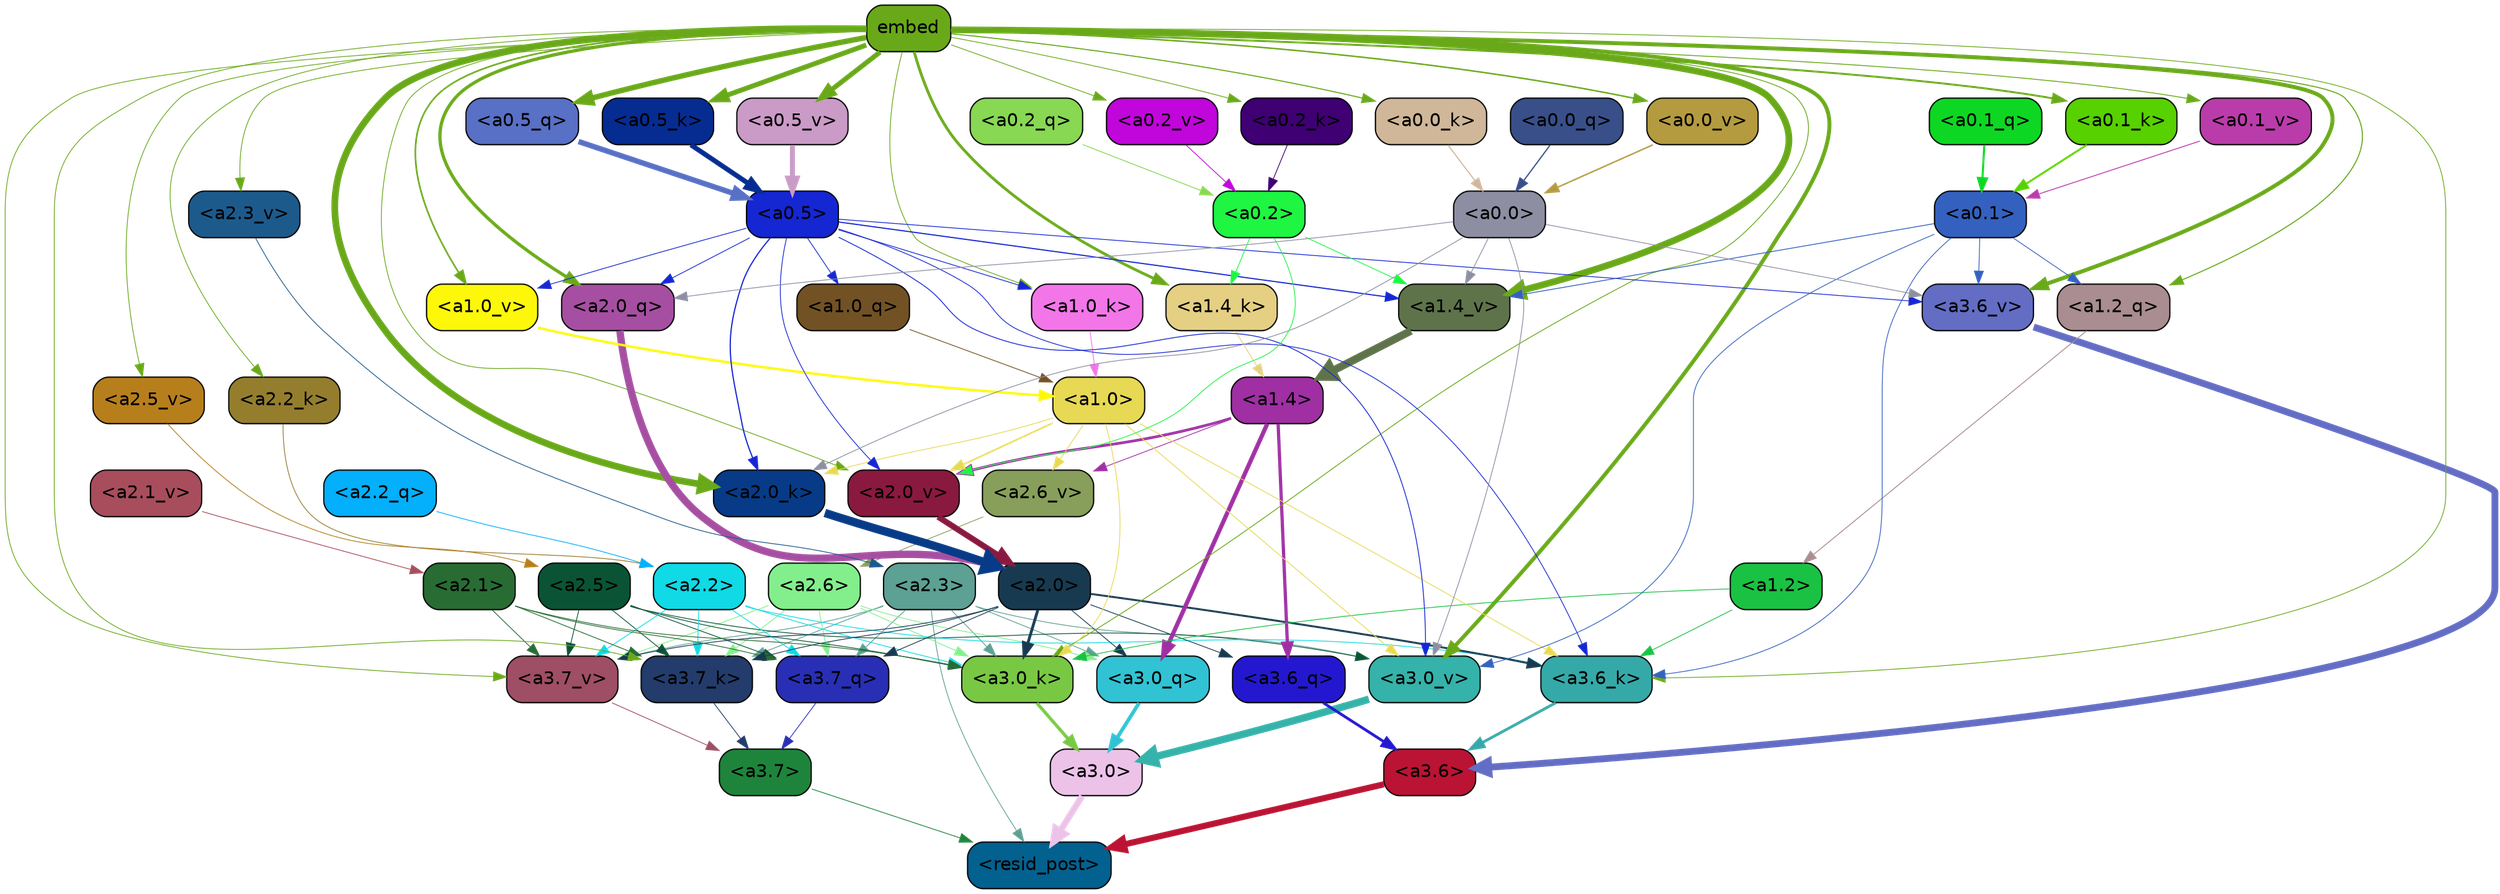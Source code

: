 strict digraph "" {
	graph [bgcolor=transparent,
		layout=dot,
		overlap=false,
		splines=true
	];
	"<a3.7>"	[color=black,
		fillcolor="#1e843b",
		fontname=Helvetica,
		shape=box,
		style="filled, rounded"];
	"<resid_post>"	[color=black,
		fillcolor="#02618f",
		fontname=Helvetica,
		shape=box,
		style="filled, rounded"];
	"<a3.7>" -> "<resid_post>"	[color="#1e843b",
		penwidth=0.6];
	"<a3.6>"	[color=black,
		fillcolor="#bb1333",
		fontname=Helvetica,
		shape=box,
		style="filled, rounded"];
	"<a3.6>" -> "<resid_post>"	[color="#bb1333",
		penwidth=4.7534414529800415];
	"<a3.0>"	[color=black,
		fillcolor="#ecc2e9",
		fontname=Helvetica,
		shape=box,
		style="filled, rounded"];
	"<a3.0>" -> "<resid_post>"	[color="#ecc2e9",
		penwidth=4.898576855659485];
	"<a2.3>"	[color=black,
		fillcolor="#5da094",
		fontname=Helvetica,
		shape=box,
		style="filled, rounded"];
	"<a2.3>" -> "<resid_post>"	[color="#5da094",
		penwidth=0.6];
	"<a3.7_q>"	[color=black,
		fillcolor="#282fb5",
		fontname=Helvetica,
		shape=box,
		style="filled, rounded"];
	"<a2.3>" -> "<a3.7_q>"	[color="#5da094",
		penwidth=0.6];
	"<a3.0_q>"	[color=black,
		fillcolor="#31c3d3",
		fontname=Helvetica,
		shape=box,
		style="filled, rounded"];
	"<a2.3>" -> "<a3.0_q>"	[color="#5da094",
		penwidth=0.6];
	"<a3.7_k>"	[color=black,
		fillcolor="#233c6b",
		fontname=Helvetica,
		shape=box,
		style="filled, rounded"];
	"<a2.3>" -> "<a3.7_k>"	[color="#5da094",
		penwidth=0.6];
	"<a3.0_k>"	[color=black,
		fillcolor="#79c843",
		fontname=Helvetica,
		shape=box,
		style="filled, rounded"];
	"<a2.3>" -> "<a3.0_k>"	[color="#5da094",
		penwidth=0.6];
	"<a3.7_v>"	[color=black,
		fillcolor="#9e4e65",
		fontname=Helvetica,
		shape=box,
		style="filled, rounded"];
	"<a2.3>" -> "<a3.7_v>"	[color="#5da094",
		penwidth=0.6];
	"<a3.0_v>"	[color=black,
		fillcolor="#35b2a9",
		fontname=Helvetica,
		shape=box,
		style="filled, rounded"];
	"<a2.3>" -> "<a3.0_v>"	[color="#5da094",
		penwidth=0.6];
	"<a3.7_q>" -> "<a3.7>"	[color="#282fb5",
		penwidth=0.6];
	"<a3.6_q>"	[color=black,
		fillcolor="#2318cf",
		fontname=Helvetica,
		shape=box,
		style="filled, rounded"];
	"<a3.6_q>" -> "<a3.6>"	[color="#2318cf",
		penwidth=2.160832464694977];
	"<a3.0_q>" -> "<a3.0>"	[color="#31c3d3",
		penwidth=2.870753765106201];
	"<a3.7_k>" -> "<a3.7>"	[color="#233c6b",
		penwidth=0.6];
	"<a3.6_k>"	[color=black,
		fillcolor="#35a9a8",
		fontname=Helvetica,
		shape=box,
		style="filled, rounded"];
	"<a3.6_k>" -> "<a3.6>"	[color="#35a9a8",
		penwidth=2.13908451795578];
	"<a3.0_k>" -> "<a3.0>"	[color="#79c843",
		penwidth=2.520303964614868];
	"<a3.7_v>" -> "<a3.7>"	[color="#9e4e65",
		penwidth=0.6];
	"<a3.6_v>"	[color=black,
		fillcolor="#636dc4",
		fontname=Helvetica,
		shape=box,
		style="filled, rounded"];
	"<a3.6_v>" -> "<a3.6>"	[color="#636dc4",
		penwidth=5.297133803367615];
	"<a3.0_v>" -> "<a3.0>"	[color="#35b2a9",
		penwidth=5.680712580680847];
	"<a2.6>"	[color=black,
		fillcolor="#83ef8c",
		fontname=Helvetica,
		shape=box,
		style="filled, rounded"];
	"<a2.6>" -> "<a3.7_q>"	[color="#83ef8c",
		penwidth=0.6];
	"<a2.6>" -> "<a3.0_q>"	[color="#83ef8c",
		penwidth=0.6];
	"<a2.6>" -> "<a3.7_k>"	[color="#83ef8c",
		penwidth=0.6];
	"<a2.6>" -> "<a3.0_k>"	[color="#83ef8c",
		penwidth=0.6];
	"<a2.6>" -> "<a3.7_v>"	[color="#83ef8c",
		penwidth=0.6];
	"<a2.5>"	[color=black,
		fillcolor="#0a5435",
		fontname=Helvetica,
		shape=box,
		style="filled, rounded"];
	"<a2.5>" -> "<a3.7_q>"	[color="#0a5435",
		penwidth=0.6];
	"<a2.5>" -> "<a3.7_k>"	[color="#0a5435",
		penwidth=0.6];
	"<a2.5>" -> "<a3.0_k>"	[color="#0a5435",
		penwidth=0.6];
	"<a2.5>" -> "<a3.7_v>"	[color="#0a5435",
		penwidth=0.6];
	"<a2.5>" -> "<a3.0_v>"	[color="#0a5435",
		penwidth=0.6];
	"<a2.2>"	[color=black,
		fillcolor="#0fdae5",
		fontname=Helvetica,
		shape=box,
		style="filled, rounded"];
	"<a2.2>" -> "<a3.7_q>"	[color="#0fdae5",
		penwidth=0.6];
	"<a2.2>" -> "<a3.7_k>"	[color="#0fdae5",
		penwidth=0.6];
	"<a2.2>" -> "<a3.6_k>"	[color="#0fdae5",
		penwidth=0.6];
	"<a2.2>" -> "<a3.0_k>"	[color="#0fdae5",
		penwidth=0.6];
	"<a2.2>" -> "<a3.7_v>"	[color="#0fdae5",
		penwidth=0.6];
	"<a2.1>"	[color=black,
		fillcolor="#286c33",
		fontname=Helvetica,
		shape=box,
		style="filled, rounded"];
	"<a2.1>" -> "<a3.7_q>"	[color="#286c33",
		penwidth=0.6];
	"<a2.1>" -> "<a3.7_k>"	[color="#286c33",
		penwidth=0.6];
	"<a2.1>" -> "<a3.0_k>"	[color="#286c33",
		penwidth=0.6];
	"<a2.1>" -> "<a3.7_v>"	[color="#286c33",
		penwidth=0.6];
	"<a2.0>"	[color=black,
		fillcolor="#173a50",
		fontname=Helvetica,
		shape=box,
		style="filled, rounded"];
	"<a2.0>" -> "<a3.7_q>"	[color="#173a50",
		penwidth=0.6];
	"<a2.0>" -> "<a3.6_q>"	[color="#173a50",
		penwidth=0.6];
	"<a2.0>" -> "<a3.0_q>"	[color="#173a50",
		penwidth=0.6];
	"<a2.0>" -> "<a3.7_k>"	[color="#173a50",
		penwidth=0.6];
	"<a2.0>" -> "<a3.6_k>"	[color="#173a50",
		penwidth=1.4957321882247925];
	"<a2.0>" -> "<a3.0_k>"	[color="#173a50",
		penwidth=2.18752121925354];
	"<a2.0>" -> "<a3.7_v>"	[color="#173a50",
		penwidth=0.6];
	"<a1.4>"	[color=black,
		fillcolor="#9f2fa3",
		fontname=Helvetica,
		shape=box,
		style="filled, rounded"];
	"<a1.4>" -> "<a3.6_q>"	[color="#9f2fa3",
		penwidth=2.4829938411712646];
	"<a1.4>" -> "<a3.0_q>"	[color="#9f2fa3",
		penwidth=3.299744725227356];
	"<a2.6_v>"	[color=black,
		fillcolor="#879f5a",
		fontname=Helvetica,
		shape=box,
		style="filled, rounded"];
	"<a1.4>" -> "<a2.6_v>"	[color="#9f2fa3",
		penwidth=0.6];
	"<a2.0_v>"	[color=black,
		fillcolor="#8a193f",
		fontname=Helvetica,
		shape=box,
		style="filled, rounded"];
	"<a1.4>" -> "<a2.0_v>"	[color="#9f2fa3",
		penwidth=2.092592429369688];
	embed	[color=black,
		fillcolor="#69a919",
		fontname=Helvetica,
		shape=box,
		style="filled, rounded"];
	embed -> "<a3.7_k>"	[color="#69a919",
		penwidth=0.6];
	embed -> "<a3.6_k>"	[color="#69a919",
		penwidth=0.6];
	embed -> "<a3.0_k>"	[color="#69a919",
		penwidth=0.6394047290086746];
	embed -> "<a3.7_v>"	[color="#69a919",
		penwidth=0.6];
	embed -> "<a3.6_v>"	[color="#69a919",
		penwidth=3.067279100418091];
	embed -> "<a3.0_v>"	[color="#69a919",
		penwidth=3.0212591886520386];
	"<a2.0_q>"	[color=black,
		fillcolor="#a64fa2",
		fontname=Helvetica,
		shape=box,
		style="filled, rounded"];
	embed -> "<a2.0_q>"	[color="#69a919",
		penwidth=2.5355080366134644];
	"<a2.2_k>"	[color=black,
		fillcolor="#947e2e",
		fontname=Helvetica,
		shape=box,
		style="filled, rounded"];
	embed -> "<a2.2_k>"	[color="#69a919",
		penwidth=0.6];
	"<a2.0_k>"	[color=black,
		fillcolor="#073b87",
		fontname=Helvetica,
		shape=box,
		style="filled, rounded"];
	embed -> "<a2.0_k>"	[color="#69a919",
		penwidth=5.2180726528167725];
	"<a2.5_v>"	[color=black,
		fillcolor="#b77f1c",
		fontname=Helvetica,
		shape=box,
		style="filled, rounded"];
	embed -> "<a2.5_v>"	[color="#69a919",
		penwidth=0.6];
	"<a2.3_v>"	[color=black,
		fillcolor="#1d5a8c",
		fontname=Helvetica,
		shape=box,
		style="filled, rounded"];
	embed -> "<a2.3_v>"	[color="#69a919",
		penwidth=0.6];
	embed -> "<a2.0_v>"	[color="#69a919",
		penwidth=0.6];
	"<a1.2_q>"	[color=black,
		fillcolor="#a98d90",
		fontname=Helvetica,
		shape=box,
		style="filled, rounded"];
	embed -> "<a1.2_q>"	[color="#69a919",
		penwidth=0.8094894886016846];
	"<a1.4_k>"	[color=black,
		fillcolor="#e5cf83",
		fontname=Helvetica,
		shape=box,
		style="filled, rounded"];
	embed -> "<a1.4_k>"	[color="#69a919",
		penwidth=2.1732678413391113];
	"<a1.0_k>"	[color=black,
		fillcolor="#f376e9",
		fontname=Helvetica,
		shape=box,
		style="filled, rounded"];
	embed -> "<a1.0_k>"	[color="#69a919",
		penwidth=0.6];
	"<a1.4_v>"	[color=black,
		fillcolor="#5f734a",
		fontname=Helvetica,
		shape=box,
		style="filled, rounded"];
	embed -> "<a1.4_v>"	[color="#69a919",
		penwidth=5.162249565124512];
	"<a1.0_v>"	[color=black,
		fillcolor="#fdf809",
		fontname=Helvetica,
		shape=box,
		style="filled, rounded"];
	embed -> "<a1.0_v>"	[color="#69a919",
		penwidth=1.26457279920578];
	"<a0.5_q>"	[color=black,
		fillcolor="#5870c5",
		fontname=Helvetica,
		shape=box,
		style="filled, rounded"];
	embed -> "<a0.5_q>"	[color="#69a919",
		penwidth=4.176324553787708];
	"<a0.5_k>"	[color=black,
		fillcolor="#062c91",
		fontname=Helvetica,
		shape=box,
		style="filled, rounded"];
	embed -> "<a0.5_k>"	[color="#69a919",
		penwidth=3.7953668534755707];
	"<a0.2_k>"	[color=black,
		fillcolor="#3e0073",
		fontname=Helvetica,
		shape=box,
		style="filled, rounded"];
	embed -> "<a0.2_k>"	[color="#69a919",
		penwidth=0.6];
	"<a0.1_k>"	[color=black,
		fillcolor="#57d100",
		fontname=Helvetica,
		shape=box,
		style="filled, rounded"];
	embed -> "<a0.1_k>"	[color="#69a919",
		penwidth=1.4836058616638184];
	"<a0.0_k>"	[color=black,
		fillcolor="#d0b799",
		fontname=Helvetica,
		shape=box,
		style="filled, rounded"];
	embed -> "<a0.0_k>"	[color="#69a919",
		penwidth=0.8216803073883057];
	"<a0.5_v>"	[color=black,
		fillcolor="#ca9bc6",
		fontname=Helvetica,
		shape=box,
		style="filled, rounded"];
	embed -> "<a0.5_v>"	[color="#69a919",
		penwidth=3.8054766058921814];
	"<a0.2_v>"	[color=black,
		fillcolor="#c006da",
		fontname=Helvetica,
		shape=box,
		style="filled, rounded"];
	embed -> "<a0.2_v>"	[color="#69a919",
		penwidth=0.6];
	"<a0.1_v>"	[color=black,
		fillcolor="#ba3caa",
		fontname=Helvetica,
		shape=box,
		style="filled, rounded"];
	embed -> "<a0.1_v>"	[color="#69a919",
		penwidth=0.6855058670043945];
	"<a0.0_v>"	[color=black,
		fillcolor="#b49b40",
		fontname=Helvetica,
		shape=box,
		style="filled, rounded"];
	embed -> "<a0.0_v>"	[color="#69a919",
		penwidth=1.1353206634521484];
	"<a1.2>"	[color=black,
		fillcolor="#1ac244",
		fontname=Helvetica,
		shape=box,
		style="filled, rounded"];
	"<a1.2>" -> "<a3.6_k>"	[color="#1ac244",
		penwidth=0.6];
	"<a1.2>" -> "<a3.0_k>"	[color="#1ac244",
		penwidth=0.6];
	"<a1.0>"	[color=black,
		fillcolor="#e7d954",
		fontname=Helvetica,
		shape=box,
		style="filled, rounded"];
	"<a1.0>" -> "<a3.6_k>"	[color="#e7d954",
		penwidth=0.6];
	"<a1.0>" -> "<a3.0_k>"	[color="#e7d954",
		penwidth=0.6];
	"<a1.0>" -> "<a3.0_v>"	[color="#e7d954",
		penwidth=0.6];
	"<a1.0>" -> "<a2.0_k>"	[color="#e7d954",
		penwidth=0.6];
	"<a1.0>" -> "<a2.6_v>"	[color="#e7d954",
		penwidth=0.6];
	"<a1.0>" -> "<a2.0_v>"	[color="#e7d954",
		penwidth=1.2132605910301208];
	"<a0.5>"	[color=black,
		fillcolor="#1526d3",
		fontname=Helvetica,
		shape=box,
		style="filled, rounded"];
	"<a0.5>" -> "<a3.6_k>"	[color="#1526d3",
		penwidth=0.6];
	"<a0.5>" -> "<a3.6_v>"	[color="#1526d3",
		penwidth=0.6];
	"<a0.5>" -> "<a3.0_v>"	[color="#1526d3",
		penwidth=0.648682102560997];
	"<a0.5>" -> "<a2.0_q>"	[color="#1526d3",
		penwidth=0.6];
	"<a0.5>" -> "<a2.0_k>"	[color="#1526d3",
		penwidth=0.9236047863960266];
	"<a0.5>" -> "<a2.0_v>"	[color="#1526d3",
		penwidth=0.6];
	"<a1.0_q>"	[color=black,
		fillcolor="#725224",
		fontname=Helvetica,
		shape=box,
		style="filled, rounded"];
	"<a0.5>" -> "<a1.0_q>"	[color="#1526d3",
		penwidth=0.6];
	"<a0.5>" -> "<a1.0_k>"	[color="#1526d3",
		penwidth=0.6];
	"<a0.5>" -> "<a1.4_v>"	[color="#1526d3",
		penwidth=0.8783596754074097];
	"<a0.5>" -> "<a1.0_v>"	[color="#1526d3",
		penwidth=0.6];
	"<a0.1>"	[color=black,
		fillcolor="#3461bf",
		fontname=Helvetica,
		shape=box,
		style="filled, rounded"];
	"<a0.1>" -> "<a3.6_k>"	[color="#3461bf",
		penwidth=0.6];
	"<a0.1>" -> "<a3.6_v>"	[color="#3461bf",
		penwidth=0.6];
	"<a0.1>" -> "<a3.0_v>"	[color="#3461bf",
		penwidth=0.6];
	"<a0.1>" -> "<a1.2_q>"	[color="#3461bf",
		penwidth=0.6];
	"<a0.1>" -> "<a1.4_v>"	[color="#3461bf",
		penwidth=0.6490728855133057];
	"<a0.0>"	[color=black,
		fillcolor="#8d8ea2",
		fontname=Helvetica,
		shape=box,
		style="filled, rounded"];
	"<a0.0>" -> "<a3.6_v>"	[color="#8d8ea2",
		penwidth=0.6];
	"<a0.0>" -> "<a3.0_v>"	[color="#8d8ea2",
		penwidth=0.6];
	"<a0.0>" -> "<a2.0_q>"	[color="#8d8ea2",
		penwidth=0.6];
	"<a0.0>" -> "<a2.0_k>"	[color="#8d8ea2",
		penwidth=0.6];
	"<a0.0>" -> "<a1.4_v>"	[color="#8d8ea2",
		penwidth=0.6];
	"<a2.2_q>"	[color=black,
		fillcolor="#04affb",
		fontname=Helvetica,
		shape=box,
		style="filled, rounded"];
	"<a2.2_q>" -> "<a2.2>"	[color="#04affb",
		penwidth=0.6];
	"<a2.0_q>" -> "<a2.0>"	[color="#a64fa2",
		penwidth=5.681910276412964];
	"<a2.2_k>" -> "<a2.2>"	[color="#947e2e",
		penwidth=0.6];
	"<a2.0_k>" -> "<a2.0>"	[color="#073b87",
		penwidth=6.447777509689331];
	"<a2.6_v>" -> "<a2.6>"	[color="#879f5a",
		penwidth=0.6];
	"<a2.5_v>" -> "<a2.5>"	[color="#b77f1c",
		penwidth=0.6];
	"<a2.3_v>" -> "<a2.3>"	[color="#1d5a8c",
		penwidth=0.6];
	"<a2.1_v>"	[color=black,
		fillcolor="#a84d5c",
		fontname=Helvetica,
		shape=box,
		style="filled, rounded"];
	"<a2.1_v>" -> "<a2.1>"	[color="#a84d5c",
		penwidth=0.6];
	"<a2.0_v>" -> "<a2.0>"	[color="#8a193f",
		penwidth=4.5695202350616455];
	"<a0.2>"	[color=black,
		fillcolor="#1ef642",
		fontname=Helvetica,
		shape=box,
		style="filled, rounded"];
	"<a0.2>" -> "<a2.0_v>"	[color="#1ef642",
		penwidth=0.6];
	"<a0.2>" -> "<a1.4_k>"	[color="#1ef642",
		penwidth=0.6];
	"<a0.2>" -> "<a1.4_v>"	[color="#1ef642",
		penwidth=0.6];
	"<a1.2_q>" -> "<a1.2>"	[color="#a98d90",
		penwidth=0.6769798994064331];
	"<a1.0_q>" -> "<a1.0>"	[color="#725224",
		penwidth=0.6];
	"<a1.4_k>" -> "<a1.4>"	[color="#e5cf83",
		penwidth=0.6];
	"<a1.0_k>" -> "<a1.0>"	[color="#f376e9",
		penwidth=0.6];
	"<a1.4_v>" -> "<a1.4>"	[color="#5f734a",
		penwidth=6.016597509384155];
	"<a1.0_v>" -> "<a1.0>"	[color="#fdf809",
		penwidth=1.8562973737716675];
	"<a0.5_q>" -> "<a0.5>"	[color="#5870c5",
		penwidth=4.176325984299183];
	"<a0.2_q>"	[color=black,
		fillcolor="#88d853",
		fontname=Helvetica,
		shape=box,
		style="filled, rounded"];
	"<a0.2_q>" -> "<a0.2>"	[color="#88d853",
		penwidth=0.6484866142272949];
	"<a0.1_q>"	[color=black,
		fillcolor="#0ed723",
		fontname=Helvetica,
		shape=box,
		style="filled, rounded"];
	"<a0.1_q>" -> "<a0.1>"	[color="#0ed723",
		penwidth=1.571044921875];
	"<a0.0_q>"	[color=black,
		fillcolor="#384f89",
		fontname=Helvetica,
		shape=box,
		style="filled, rounded"];
	"<a0.0_q>" -> "<a0.0>"	[color="#384f89",
		penwidth=0.9426424503326416];
	"<a0.5_k>" -> "<a0.5>"	[color="#062c91",
		penwidth=3.7953722774982452];
	"<a0.2_k>" -> "<a0.2>"	[color="#3e0073",
		penwidth=0.6];
	"<a0.1_k>" -> "<a0.1>"	[color="#57d100",
		penwidth=1.483607530593872];
	"<a0.0_k>" -> "<a0.0>"	[color="#d0b799",
		penwidth=0.8216795921325684];
	"<a0.5_v>" -> "<a0.5>"	[color="#ca9bc6",
		penwidth=3.805475652217865];
	"<a0.2_v>" -> "<a0.2>"	[color="#c006da",
		penwidth=0.6];
	"<a0.1_v>" -> "<a0.1>"	[color="#ba3caa",
		penwidth=0.6855120658874512];
	"<a0.0_v>" -> "<a0.0>"	[color="#b49b40",
		penwidth=1.1353182792663574];
}
